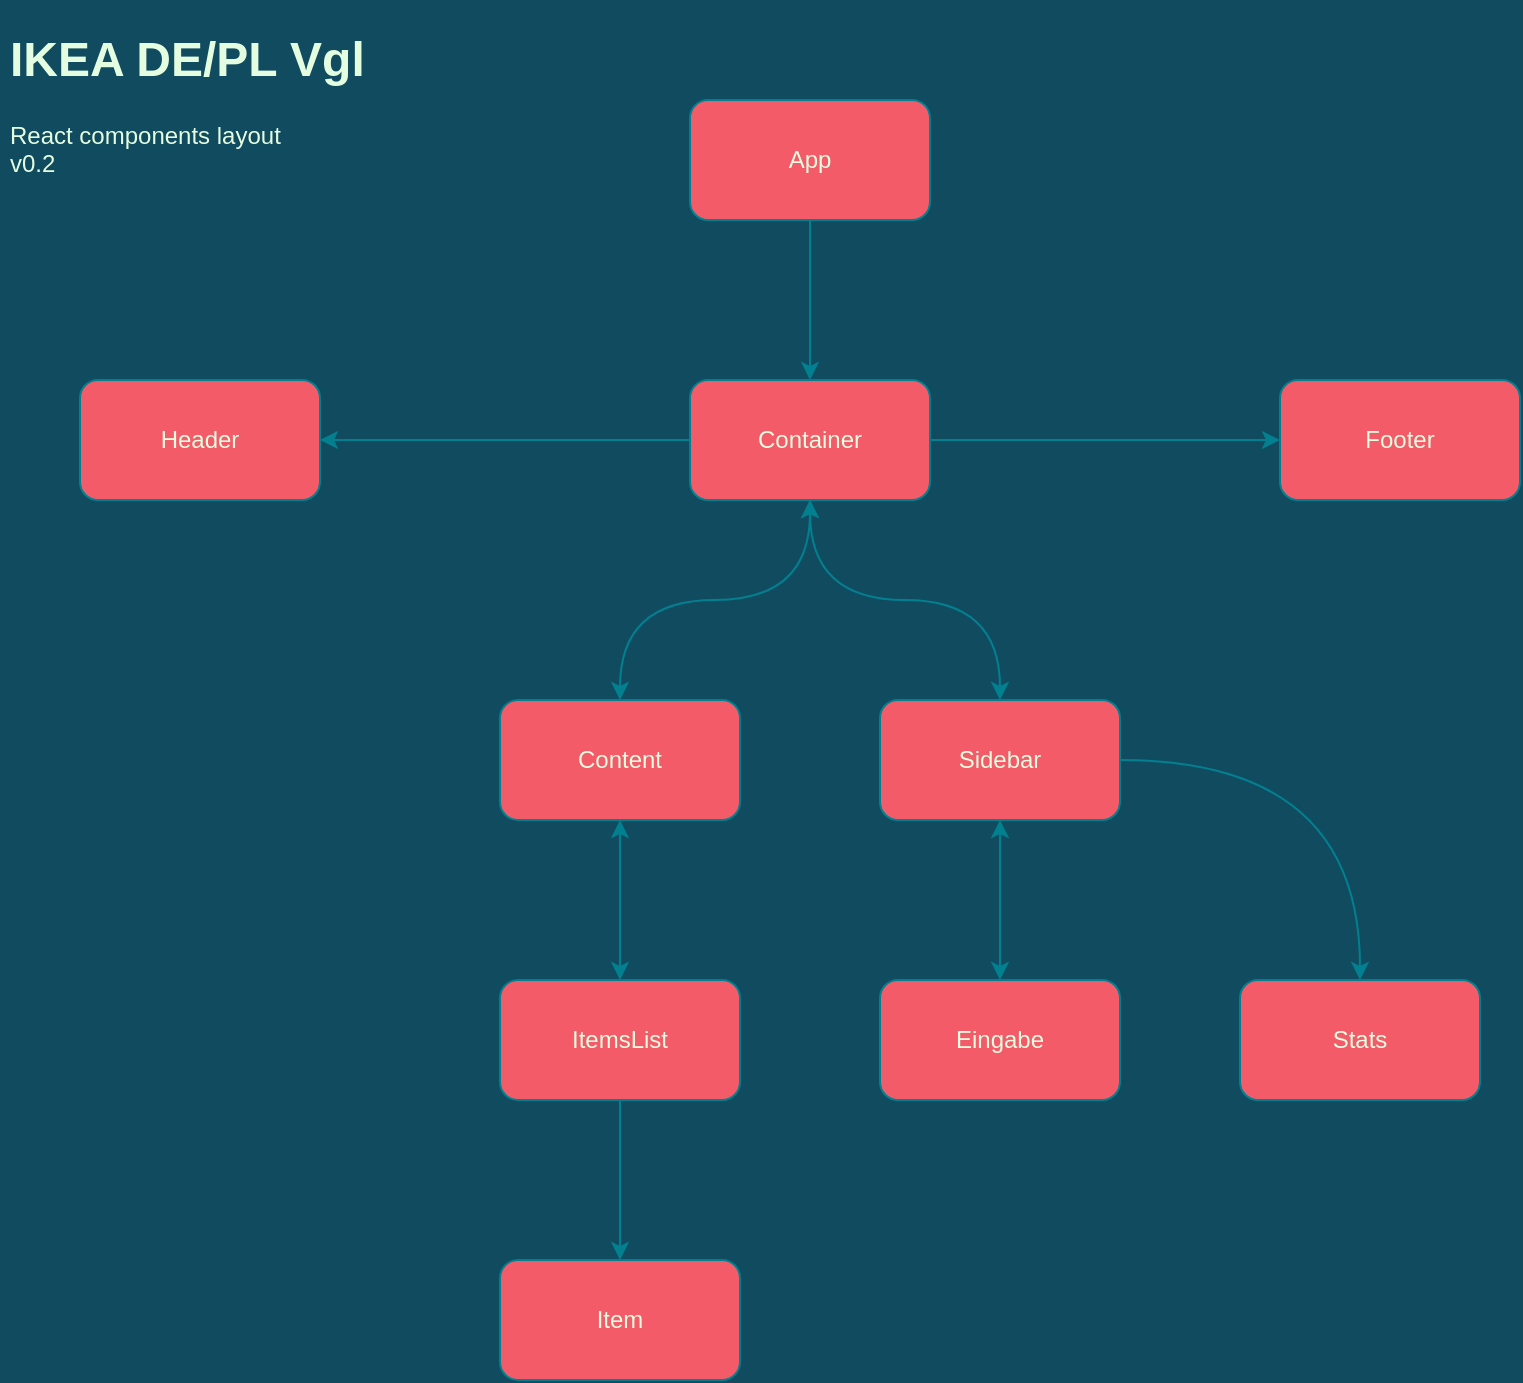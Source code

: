 <mxfile version="18.0.4" type="device"><diagram id="R2lEEEUBdFMjLlhIrx00" name="Page-1"><mxGraphModel dx="1491" dy="1104" grid="1" gridSize="10" guides="1" tooltips="1" connect="1" arrows="1" fold="1" page="1" pageScale="1" pageWidth="850" pageHeight="1100" background="#114B5F" math="0" shadow="0" extFonts="Permanent Marker^https://fonts.googleapis.com/css?family=Permanent+Marker"><root><mxCell id="0"/><mxCell id="1" parent="0"/><mxCell id="LY4QeenUZK5bw5nXFwDf-3" value="" style="edgeStyle=orthogonalEdgeStyle;rounded=1;orthogonalLoop=1;jettySize=auto;html=1;labelBackgroundColor=#114B5F;strokeColor=#028090;fontColor=#E4FDE1;curved=1;" parent="1" source="LY4QeenUZK5bw5nXFwDf-1" target="LY4QeenUZK5bw5nXFwDf-2" edge="1"><mxGeometry relative="1" as="geometry"/></mxCell><mxCell id="LY4QeenUZK5bw5nXFwDf-1" value="App" style="rounded=1;whiteSpace=wrap;html=1;fillColor=#F45B69;strokeColor=#028090;fontColor=#E4FDE1;" parent="1" vertex="1"><mxGeometry x="365" y="60" width="120" height="60" as="geometry"/></mxCell><mxCell id="LY4QeenUZK5bw5nXFwDf-5" value="" style="edgeStyle=orthogonalEdgeStyle;rounded=1;orthogonalLoop=1;jettySize=auto;html=1;labelBackgroundColor=#114B5F;strokeColor=#028090;fontColor=#E4FDE1;curved=1;" parent="1" source="LY4QeenUZK5bw5nXFwDf-2" target="LY4QeenUZK5bw5nXFwDf-4" edge="1"><mxGeometry relative="1" as="geometry"/></mxCell><mxCell id="LY4QeenUZK5bw5nXFwDf-7" value="" style="edgeStyle=orthogonalEdgeStyle;rounded=1;orthogonalLoop=1;jettySize=auto;html=1;labelBackgroundColor=#114B5F;strokeColor=#028090;fontColor=#E4FDE1;curved=1;startArrow=classic;startFill=1;" parent="1" source="LY4QeenUZK5bw5nXFwDf-2" target="LY4QeenUZK5bw5nXFwDf-6" edge="1"><mxGeometry relative="1" as="geometry"/></mxCell><mxCell id="LY4QeenUZK5bw5nXFwDf-9" value="" style="edgeStyle=orthogonalEdgeStyle;rounded=1;orthogonalLoop=1;jettySize=auto;html=1;labelBackgroundColor=#114B5F;strokeColor=#028090;fontColor=#E4FDE1;curved=1;startArrow=classic;startFill=1;" parent="1" source="LY4QeenUZK5bw5nXFwDf-2" target="LY4QeenUZK5bw5nXFwDf-8" edge="1"><mxGeometry relative="1" as="geometry"/></mxCell><mxCell id="LY4QeenUZK5bw5nXFwDf-11" value="" style="edgeStyle=orthogonalEdgeStyle;rounded=1;orthogonalLoop=1;jettySize=auto;html=1;labelBackgroundColor=#114B5F;strokeColor=#028090;fontColor=#E4FDE1;curved=1;" parent="1" source="LY4QeenUZK5bw5nXFwDf-2" target="LY4QeenUZK5bw5nXFwDf-10" edge="1"><mxGeometry relative="1" as="geometry"/></mxCell><mxCell id="LY4QeenUZK5bw5nXFwDf-2" value="Container" style="rounded=1;whiteSpace=wrap;html=1;fillColor=#F45B69;strokeColor=#028090;fontColor=#E4FDE1;" parent="1" vertex="1"><mxGeometry x="365" y="200" width="120" height="60" as="geometry"/></mxCell><mxCell id="LY4QeenUZK5bw5nXFwDf-4" value="Header" style="rounded=1;whiteSpace=wrap;html=1;fillColor=#F45B69;strokeColor=#028090;fontColor=#E4FDE1;" parent="1" vertex="1"><mxGeometry x="60" y="200" width="120" height="60" as="geometry"/></mxCell><mxCell id="LY4QeenUZK5bw5nXFwDf-17" value="" style="edgeStyle=orthogonalEdgeStyle;rounded=1;orthogonalLoop=1;jettySize=auto;html=1;labelBackgroundColor=#114B5F;strokeColor=#028090;fontColor=#E4FDE1;curved=1;startArrow=classic;startFill=1;" parent="1" source="LY4QeenUZK5bw5nXFwDf-6" target="LY4QeenUZK5bw5nXFwDf-16" edge="1"><mxGeometry relative="1" as="geometry"/></mxCell><mxCell id="LY4QeenUZK5bw5nXFwDf-6" value="Content" style="rounded=1;whiteSpace=wrap;html=1;fillColor=#F45B69;strokeColor=#028090;fontColor=#E4FDE1;" parent="1" vertex="1"><mxGeometry x="270" y="360" width="120" height="60" as="geometry"/></mxCell><mxCell id="LY4QeenUZK5bw5nXFwDf-13" value="" style="edgeStyle=orthogonalEdgeStyle;rounded=1;orthogonalLoop=1;jettySize=auto;html=1;labelBackgroundColor=#114B5F;strokeColor=#028090;fontColor=#E4FDE1;curved=1;startArrow=classic;startFill=1;" parent="1" source="LY4QeenUZK5bw5nXFwDf-8" target="LY4QeenUZK5bw5nXFwDf-12" edge="1"><mxGeometry relative="1" as="geometry"/></mxCell><mxCell id="LY4QeenUZK5bw5nXFwDf-15" value="" style="edgeStyle=orthogonalEdgeStyle;rounded=1;orthogonalLoop=1;jettySize=auto;html=1;labelBackgroundColor=#114B5F;strokeColor=#028090;fontColor=#E4FDE1;curved=1;" parent="1" source="LY4QeenUZK5bw5nXFwDf-8" target="LY4QeenUZK5bw5nXFwDf-14" edge="1"><mxGeometry relative="1" as="geometry"/></mxCell><mxCell id="LY4QeenUZK5bw5nXFwDf-8" value="Sidebar" style="rounded=1;whiteSpace=wrap;html=1;fillColor=#F45B69;strokeColor=#028090;fontColor=#E4FDE1;" parent="1" vertex="1"><mxGeometry x="460" y="360" width="120" height="60" as="geometry"/></mxCell><mxCell id="LY4QeenUZK5bw5nXFwDf-10" value="Footer" style="rounded=1;whiteSpace=wrap;html=1;fillColor=#F45B69;strokeColor=#028090;fontColor=#E4FDE1;" parent="1" vertex="1"><mxGeometry x="660" y="200" width="120" height="60" as="geometry"/></mxCell><mxCell id="LY4QeenUZK5bw5nXFwDf-12" value="Eingabe" style="rounded=1;whiteSpace=wrap;html=1;fillColor=#F45B69;strokeColor=#028090;fontColor=#E4FDE1;" parent="1" vertex="1"><mxGeometry x="460" y="500" width="120" height="60" as="geometry"/></mxCell><mxCell id="LY4QeenUZK5bw5nXFwDf-14" value="Stats&lt;br&gt;" style="rounded=1;whiteSpace=wrap;html=1;fillColor=#F45B69;strokeColor=#028090;fontColor=#E4FDE1;" parent="1" vertex="1"><mxGeometry x="640" y="500" width="120" height="60" as="geometry"/></mxCell><mxCell id="LY4QeenUZK5bw5nXFwDf-19" value="" style="edgeStyle=orthogonalEdgeStyle;curved=1;rounded=1;orthogonalLoop=1;jettySize=auto;html=1;fontColor=#E4FDE1;strokeColor=#028090;fillColor=#F45B69;" parent="1" source="LY4QeenUZK5bw5nXFwDf-16" target="LY4QeenUZK5bw5nXFwDf-18" edge="1"><mxGeometry relative="1" as="geometry"/></mxCell><mxCell id="LY4QeenUZK5bw5nXFwDf-16" value="ItemsList" style="rounded=1;whiteSpace=wrap;html=1;fillColor=#F45B69;strokeColor=#028090;fontColor=#E4FDE1;" parent="1" vertex="1"><mxGeometry x="270" y="500" width="120" height="60" as="geometry"/></mxCell><mxCell id="LY4QeenUZK5bw5nXFwDf-18" value="Item" style="rounded=1;whiteSpace=wrap;html=1;fillColor=#F45B69;strokeColor=#028090;fontColor=#E4FDE1;" parent="1" vertex="1"><mxGeometry x="270" y="640" width="120" height="60" as="geometry"/></mxCell><mxCell id="LY4QeenUZK5bw5nXFwDf-22" value="&lt;h1&gt;IKEA DE/PL Vgl&lt;/h1&gt;&lt;div&gt;React components layout&lt;/div&gt;&lt;div&gt;v0.2&lt;/div&gt;" style="text;html=1;strokeColor=none;fillColor=none;spacing=5;spacingTop=-20;whiteSpace=wrap;overflow=hidden;rounded=0;fontColor=#E4FDE1;" parent="1" vertex="1"><mxGeometry x="20" y="20" width="190" height="120" as="geometry"/></mxCell></root></mxGraphModel></diagram></mxfile>